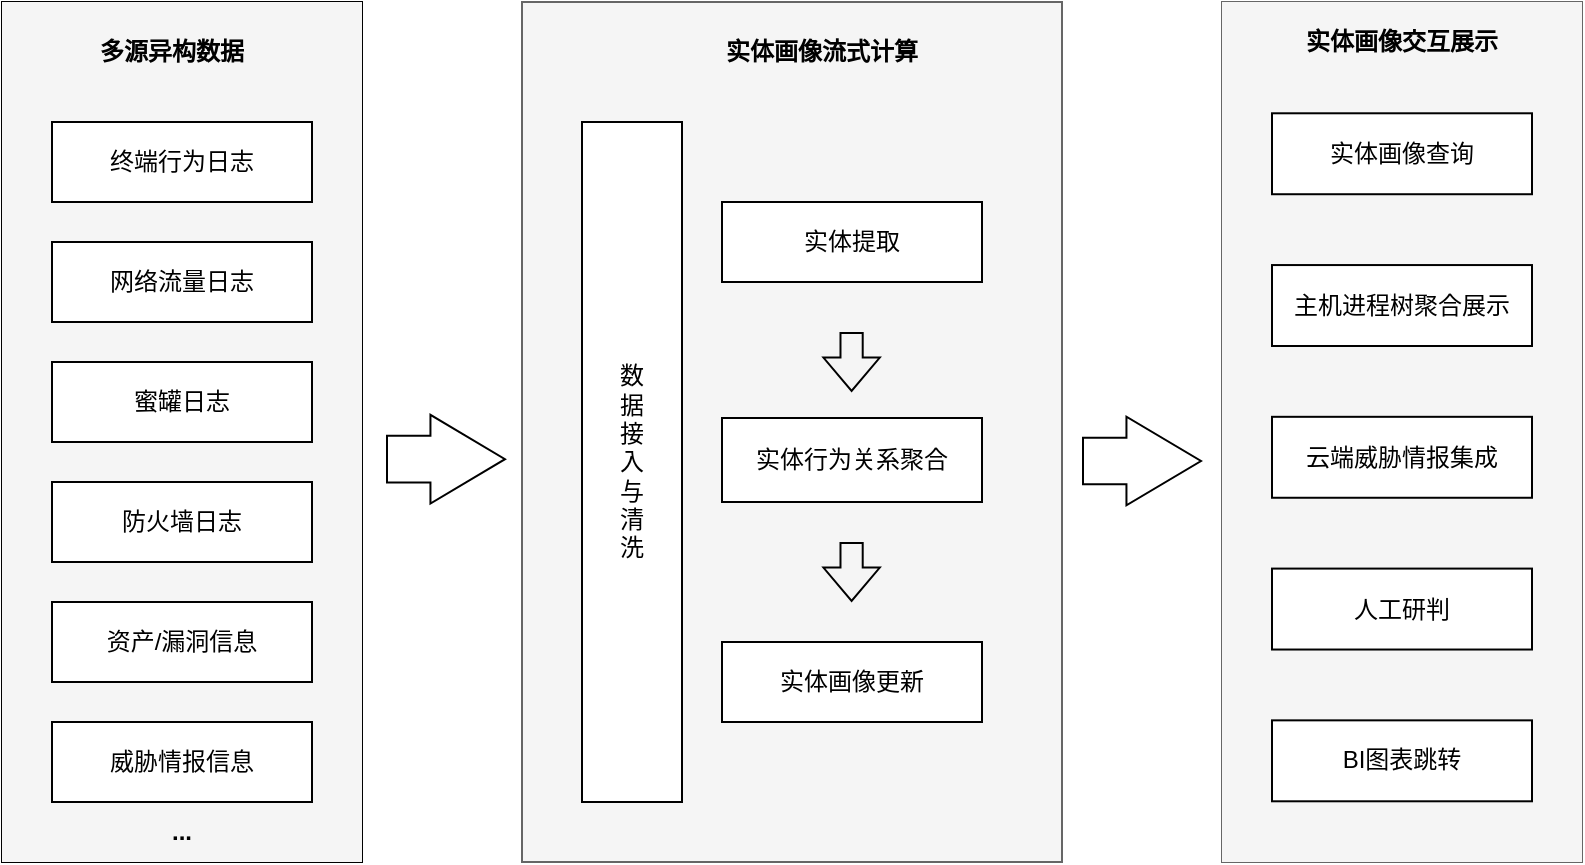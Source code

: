 <mxfile version="20.5.3" type="github">
  <diagram id="C5RBs43oDa-KdzZeNtuy" name="Page-1">
    <mxGraphModel dx="1508" dy="857" grid="1" gridSize="10" guides="1" tooltips="1" connect="1" arrows="1" fold="1" page="1" pageScale="1" pageWidth="827" pageHeight="1169" math="0" shadow="0">
      <root>
        <mxCell id="WIyWlLk6GJQsqaUBKTNV-0" />
        <mxCell id="WIyWlLk6GJQsqaUBKTNV-1" parent="WIyWlLk6GJQsqaUBKTNV-0" />
        <mxCell id="5Sv968yk6lFim3tpwyU2-9" value="" style="rounded=0;whiteSpace=wrap;html=1;fillColor=#f5f5f5;fontColor=#333333;strokeColor=#666666;" vertex="1" parent="WIyWlLk6GJQsqaUBKTNV-1">
          <mxGeometry x="400" y="100" width="270" height="430" as="geometry" />
        </mxCell>
        <mxCell id="5Sv968yk6lFim3tpwyU2-10" value="实体画像流式计算" style="text;html=1;strokeColor=none;fillColor=none;align=center;verticalAlign=middle;whiteSpace=wrap;rounded=0;fontStyle=1" vertex="1" parent="WIyWlLk6GJQsqaUBKTNV-1">
          <mxGeometry x="485" y="110" width="130" height="30" as="geometry" />
        </mxCell>
        <mxCell id="5Sv968yk6lFim3tpwyU2-11" value="数&lt;br&gt;据&lt;br&gt;接&lt;br&gt;入&lt;br&gt;与&lt;br&gt;清&lt;br&gt;洗" style="rounded=0;html=1;whiteSpace=wrap;horizontal=1;gradientColor=none;strokeColor=default;" vertex="1" parent="WIyWlLk6GJQsqaUBKTNV-1">
          <mxGeometry x="430" y="160" width="50" height="340" as="geometry" />
        </mxCell>
        <mxCell id="5Sv968yk6lFim3tpwyU2-19" value="" style="shape=flexArrow;endArrow=classic;html=1;rounded=0;width=23.333;endSize=12.092;" edge="1" parent="WIyWlLk6GJQsqaUBKTNV-1">
          <mxGeometry width="50" height="50" relative="1" as="geometry">
            <mxPoint x="332" y="328.58" as="sourcePoint" />
            <mxPoint x="392" y="328.58" as="targetPoint" />
          </mxGeometry>
        </mxCell>
        <mxCell id="5Sv968yk6lFim3tpwyU2-20" value="实体提取" style="rounded=0;whiteSpace=wrap;html=1;" vertex="1" parent="WIyWlLk6GJQsqaUBKTNV-1">
          <mxGeometry x="500" y="200" width="130" height="40" as="geometry" />
        </mxCell>
        <mxCell id="5Sv968yk6lFim3tpwyU2-21" value="实体行为关系聚合" style="rounded=0;whiteSpace=wrap;html=1;" vertex="1" parent="WIyWlLk6GJQsqaUBKTNV-1">
          <mxGeometry x="500" y="308" width="130" height="42" as="geometry" />
        </mxCell>
        <mxCell id="5Sv968yk6lFim3tpwyU2-22" value="实体画像更新" style="rounded=0;whiteSpace=wrap;html=1;" vertex="1" parent="WIyWlLk6GJQsqaUBKTNV-1">
          <mxGeometry x="500" y="420" width="130" height="40" as="geometry" />
        </mxCell>
        <mxCell id="5Sv968yk6lFim3tpwyU2-30" value="" style="shape=flexArrow;endArrow=classic;html=1;rounded=0;width=23.333;endSize=12.092;" edge="1" parent="WIyWlLk6GJQsqaUBKTNV-1">
          <mxGeometry width="50" height="50" relative="1" as="geometry">
            <mxPoint x="680" y="329.5" as="sourcePoint" />
            <mxPoint x="740" y="329.5" as="targetPoint" />
          </mxGeometry>
        </mxCell>
        <mxCell id="5Sv968yk6lFim3tpwyU2-32" value="" style="shape=flexArrow;endArrow=classic;html=1;rounded=0;width=11.111;endSize=5.247;endWidth=16.08;" edge="1" parent="WIyWlLk6GJQsqaUBKTNV-1">
          <mxGeometry width="50" height="50" relative="1" as="geometry">
            <mxPoint x="564.8" y="265" as="sourcePoint" />
            <mxPoint x="564.8" y="295" as="targetPoint" />
          </mxGeometry>
        </mxCell>
        <mxCell id="5Sv968yk6lFim3tpwyU2-35" value="" style="shape=flexArrow;endArrow=classic;html=1;rounded=0;width=11.111;endSize=5.247;endWidth=16.08;" edge="1" parent="WIyWlLk6GJQsqaUBKTNV-1">
          <mxGeometry width="50" height="50" relative="1" as="geometry">
            <mxPoint x="564.8" y="370" as="sourcePoint" />
            <mxPoint x="564.8" y="400" as="targetPoint" />
          </mxGeometry>
        </mxCell>
        <mxCell id="5Sv968yk6lFim3tpwyU2-45" value="" style="group;strokeColor=#666666;fillColor=#f5f5f5;fontColor=#333333;" vertex="1" connectable="0" parent="WIyWlLk6GJQsqaUBKTNV-1">
          <mxGeometry x="750" y="100" width="180" height="430" as="geometry" />
        </mxCell>
        <mxCell id="5Sv968yk6lFim3tpwyU2-27" value="" style="rounded=0;whiteSpace=wrap;html=1;strokeColor=none;fillColor=#f5f5f5;fontColor=#333333;" vertex="1" parent="5Sv968yk6lFim3tpwyU2-45">
          <mxGeometry width="180" height="430" as="geometry" />
        </mxCell>
        <mxCell id="5Sv968yk6lFim3tpwyU2-28" value="实体画像交互展示" style="text;html=1;strokeColor=none;fillColor=none;align=center;verticalAlign=middle;whiteSpace=wrap;rounded=0;fontStyle=1" vertex="1" parent="5Sv968yk6lFim3tpwyU2-45">
          <mxGeometry x="25" y="5.059" width="130" height="30.353" as="geometry" />
        </mxCell>
        <mxCell id="5Sv968yk6lFim3tpwyU2-36" value="实体画像查询" style="rounded=0;whiteSpace=wrap;html=1;" vertex="1" parent="5Sv968yk6lFim3tpwyU2-45">
          <mxGeometry x="25" y="55.647" width="130" height="40.471" as="geometry" />
        </mxCell>
        <mxCell id="5Sv968yk6lFim3tpwyU2-37" value="主机进程树聚合展示" style="rounded=0;whiteSpace=wrap;html=1;" vertex="1" parent="5Sv968yk6lFim3tpwyU2-45">
          <mxGeometry x="25" y="131.529" width="130" height="40.471" as="geometry" />
        </mxCell>
        <mxCell id="5Sv968yk6lFim3tpwyU2-38" value="云端威胁情报集成" style="rounded=0;whiteSpace=wrap;html=1;" vertex="1" parent="5Sv968yk6lFim3tpwyU2-45">
          <mxGeometry x="25" y="207.412" width="130" height="40.471" as="geometry" />
        </mxCell>
        <mxCell id="5Sv968yk6lFim3tpwyU2-39" value="人工研判" style="rounded=0;whiteSpace=wrap;html=1;" vertex="1" parent="5Sv968yk6lFim3tpwyU2-45">
          <mxGeometry x="25" y="283.294" width="130" height="40.471" as="geometry" />
        </mxCell>
        <mxCell id="5Sv968yk6lFim3tpwyU2-40" value="BI图表跳转" style="rounded=0;whiteSpace=wrap;html=1;" vertex="1" parent="5Sv968yk6lFim3tpwyU2-45">
          <mxGeometry x="25" y="359.176" width="130" height="40.471" as="geometry" />
        </mxCell>
        <mxCell id="5Sv968yk6lFim3tpwyU2-46" value="" style="group;strokeColor=default;" vertex="1" connectable="0" parent="WIyWlLk6GJQsqaUBKTNV-1">
          <mxGeometry x="140" y="100" width="180" height="430" as="geometry" />
        </mxCell>
        <mxCell id="5Sv968yk6lFim3tpwyU2-0" value="" style="rounded=0;whiteSpace=wrap;html=1;strokeColor=none;fillColor=#f5f5f5;fontColor=#333333;" vertex="1" parent="5Sv968yk6lFim3tpwyU2-46">
          <mxGeometry width="180" height="430" as="geometry" />
        </mxCell>
        <mxCell id="5Sv968yk6lFim3tpwyU2-1" value="多源异构数据" style="text;html=1;strokeColor=none;fillColor=none;align=center;verticalAlign=middle;whiteSpace=wrap;rounded=0;fontStyle=1" vertex="1" parent="5Sv968yk6lFim3tpwyU2-46">
          <mxGeometry x="20" y="10" width="130" height="30" as="geometry" />
        </mxCell>
        <mxCell id="5Sv968yk6lFim3tpwyU2-2" value="终端行为日志" style="rounded=0;whiteSpace=wrap;html=1;" vertex="1" parent="5Sv968yk6lFim3tpwyU2-46">
          <mxGeometry x="25" y="60" width="130" height="40" as="geometry" />
        </mxCell>
        <mxCell id="5Sv968yk6lFim3tpwyU2-3" value="网络流量日志" style="rounded=0;whiteSpace=wrap;html=1;" vertex="1" parent="5Sv968yk6lFim3tpwyU2-46">
          <mxGeometry x="25" y="120" width="130" height="40" as="geometry" />
        </mxCell>
        <mxCell id="5Sv968yk6lFim3tpwyU2-4" value="资产/漏洞信息" style="rounded=0;whiteSpace=wrap;html=1;" vertex="1" parent="5Sv968yk6lFim3tpwyU2-46">
          <mxGeometry x="25" y="300" width="130" height="40" as="geometry" />
        </mxCell>
        <mxCell id="5Sv968yk6lFim3tpwyU2-5" value="蜜罐日志" style="rounded=0;whiteSpace=wrap;html=1;" vertex="1" parent="5Sv968yk6lFim3tpwyU2-46">
          <mxGeometry x="25" y="180" width="130" height="40" as="geometry" />
        </mxCell>
        <mxCell id="5Sv968yk6lFim3tpwyU2-6" value="防火墙日志" style="rounded=0;whiteSpace=wrap;html=1;" vertex="1" parent="5Sv968yk6lFim3tpwyU2-46">
          <mxGeometry x="25" y="240" width="130" height="40" as="geometry" />
        </mxCell>
        <mxCell id="5Sv968yk6lFim3tpwyU2-7" value="威胁情报信息" style="rounded=0;whiteSpace=wrap;html=1;" vertex="1" parent="5Sv968yk6lFim3tpwyU2-46">
          <mxGeometry x="25" y="360" width="130" height="40" as="geometry" />
        </mxCell>
        <mxCell id="5Sv968yk6lFim3tpwyU2-8" value="&lt;b&gt;...&lt;/b&gt;" style="text;html=1;strokeColor=none;fillColor=none;align=center;verticalAlign=middle;whiteSpace=wrap;rounded=0;" vertex="1" parent="5Sv968yk6lFim3tpwyU2-46">
          <mxGeometry x="60" y="400" width="60" height="30" as="geometry" />
        </mxCell>
      </root>
    </mxGraphModel>
  </diagram>
</mxfile>
